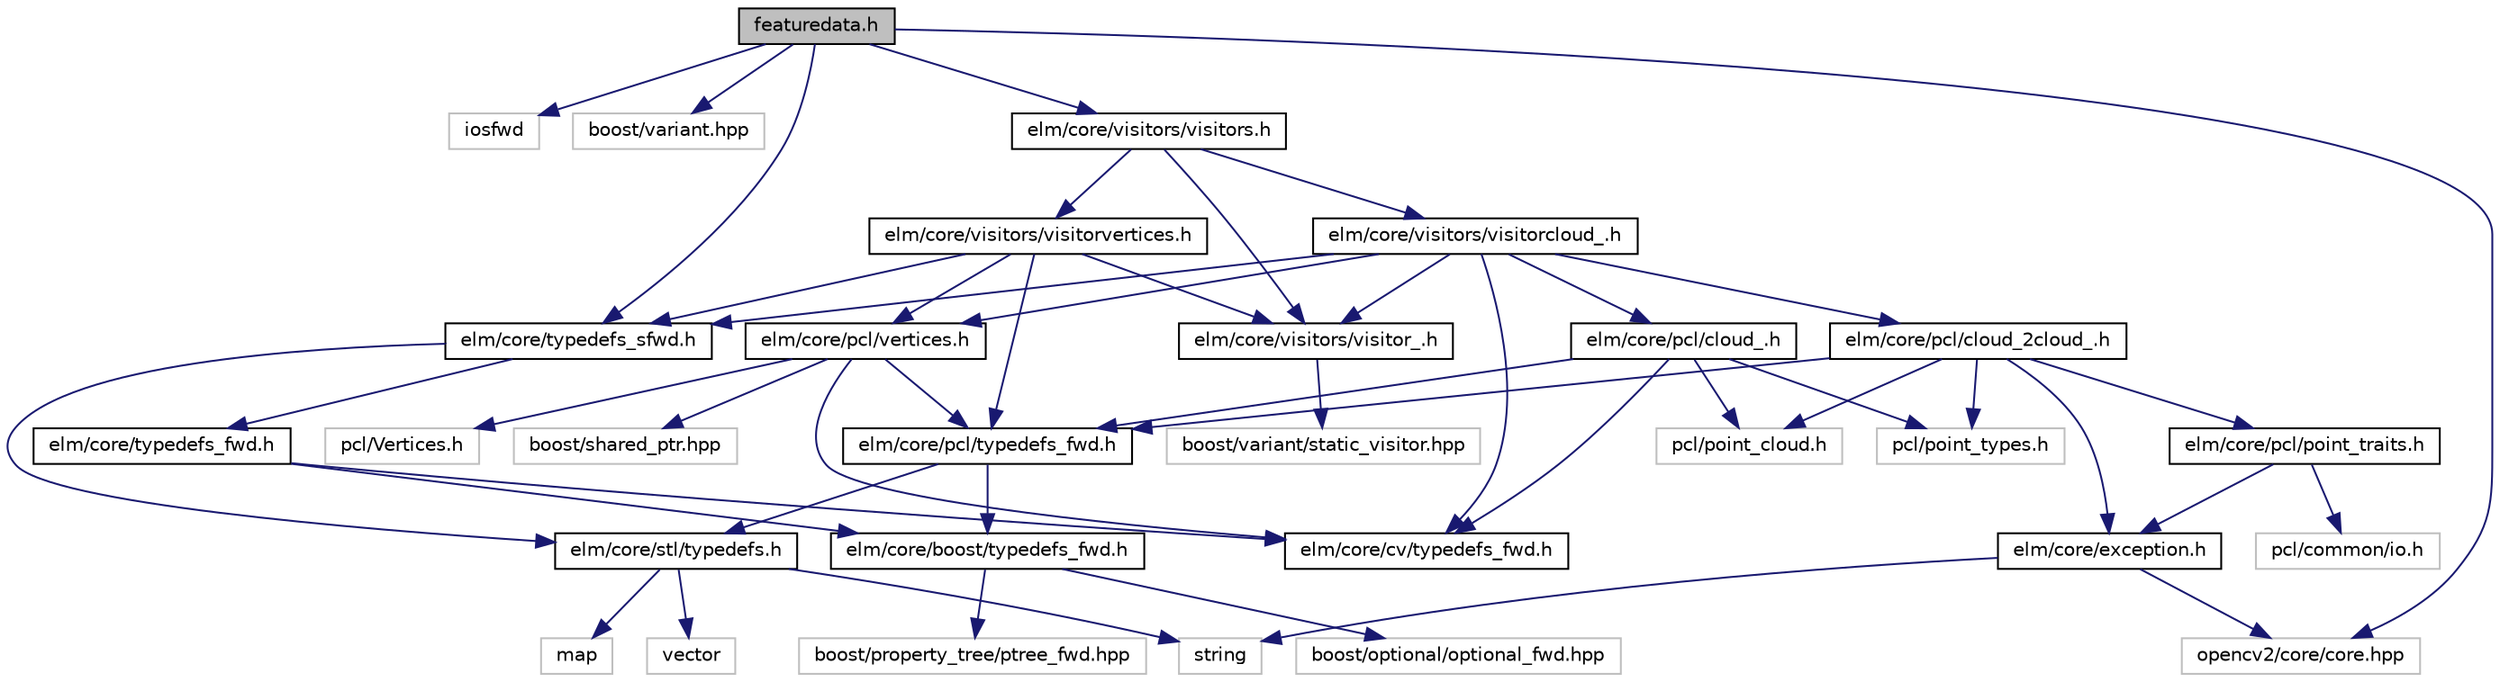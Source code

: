digraph G
{
  edge [fontname="Helvetica",fontsize="10",labelfontname="Helvetica",labelfontsize="10"];
  node [fontname="Helvetica",fontsize="10",shape=record];
  Node1 [label="featuredata.h",height=0.2,width=0.4,color="black", fillcolor="grey75", style="filled" fontcolor="black"];
  Node1 -> Node2 [color="midnightblue",fontsize="10",style="solid",fontname="Helvetica"];
  Node2 [label="iosfwd",height=0.2,width=0.4,color="grey75", fillcolor="white", style="filled"];
  Node1 -> Node3 [color="midnightblue",fontsize="10",style="solid",fontname="Helvetica"];
  Node3 [label="boost/variant.hpp",height=0.2,width=0.4,color="grey75", fillcolor="white", style="filled"];
  Node1 -> Node4 [color="midnightblue",fontsize="10",style="solid",fontname="Helvetica"];
  Node4 [label="opencv2/core/core.hpp",height=0.2,width=0.4,color="grey75", fillcolor="white", style="filled"];
  Node1 -> Node5 [color="midnightblue",fontsize="10",style="solid",fontname="Helvetica"];
  Node5 [label="elm/core/typedefs_sfwd.h",height=0.2,width=0.4,color="black", fillcolor="white", style="filled",URL="$typedefs__sfwd_8h.html"];
  Node5 -> Node6 [color="midnightblue",fontsize="10",style="solid",fontname="Helvetica"];
  Node6 [label="elm/core/typedefs_fwd.h",height=0.2,width=0.4,color="black", fillcolor="white", style="filled",URL="$typedefs__fwd_8h.html"];
  Node6 -> Node7 [color="midnightblue",fontsize="10",style="solid",fontname="Helvetica"];
  Node7 [label="elm/core/boost/typedefs_fwd.h",height=0.2,width=0.4,color="black", fillcolor="white", style="filled",URL="$boost_2typedefs__fwd_8h.html"];
  Node7 -> Node8 [color="midnightblue",fontsize="10",style="solid",fontname="Helvetica"];
  Node8 [label="boost/optional/optional_fwd.hpp",height=0.2,width=0.4,color="grey75", fillcolor="white", style="filled"];
  Node7 -> Node9 [color="midnightblue",fontsize="10",style="solid",fontname="Helvetica"];
  Node9 [label="boost/property_tree/ptree_fwd.hpp",height=0.2,width=0.4,color="grey75", fillcolor="white", style="filled"];
  Node6 -> Node10 [color="midnightblue",fontsize="10",style="solid",fontname="Helvetica"];
  Node10 [label="elm/core/cv/typedefs_fwd.h",height=0.2,width=0.4,color="black", fillcolor="white", style="filled",URL="$cv_2typedefs__fwd_8h.html"];
  Node5 -> Node11 [color="midnightblue",fontsize="10",style="solid",fontname="Helvetica"];
  Node11 [label="elm/core/stl/typedefs.h",height=0.2,width=0.4,color="black", fillcolor="white", style="filled",URL="$stl_2typedefs_8h.html"];
  Node11 -> Node12 [color="midnightblue",fontsize="10",style="solid",fontname="Helvetica"];
  Node12 [label="map",height=0.2,width=0.4,color="grey75", fillcolor="white", style="filled"];
  Node11 -> Node13 [color="midnightblue",fontsize="10",style="solid",fontname="Helvetica"];
  Node13 [label="string",height=0.2,width=0.4,color="grey75", fillcolor="white", style="filled"];
  Node11 -> Node14 [color="midnightblue",fontsize="10",style="solid",fontname="Helvetica"];
  Node14 [label="vector",height=0.2,width=0.4,color="grey75", fillcolor="white", style="filled"];
  Node1 -> Node15 [color="midnightblue",fontsize="10",style="solid",fontname="Helvetica"];
  Node15 [label="elm/core/visitors/visitors.h",height=0.2,width=0.4,color="black", fillcolor="white", style="filled",URL="$visitors_8h.html"];
  Node15 -> Node16 [color="midnightblue",fontsize="10",style="solid",fontname="Helvetica"];
  Node16 [label="elm/core/visitors/visitor_.h",height=0.2,width=0.4,color="black", fillcolor="white", style="filled",URL="$visitor___8h.html"];
  Node16 -> Node17 [color="midnightblue",fontsize="10",style="solid",fontname="Helvetica"];
  Node17 [label="boost/variant/static_visitor.hpp",height=0.2,width=0.4,color="grey75", fillcolor="white", style="filled"];
  Node15 -> Node18 [color="midnightblue",fontsize="10",style="solid",fontname="Helvetica"];
  Node18 [label="elm/core/visitors/visitorcloud_.h",height=0.2,width=0.4,color="black", fillcolor="white", style="filled",URL="$visitorcloud___8h.html"];
  Node18 -> Node19 [color="midnightblue",fontsize="10",style="solid",fontname="Helvetica"];
  Node19 [label="elm/core/pcl/cloud_.h",height=0.2,width=0.4,color="black", fillcolor="white", style="filled",URL="$cloud___8h.html"];
  Node19 -> Node20 [color="midnightblue",fontsize="10",style="solid",fontname="Helvetica"];
  Node20 [label="pcl/point_types.h",height=0.2,width=0.4,color="grey75", fillcolor="white", style="filled"];
  Node19 -> Node21 [color="midnightblue",fontsize="10",style="solid",fontname="Helvetica"];
  Node21 [label="pcl/point_cloud.h",height=0.2,width=0.4,color="grey75", fillcolor="white", style="filled"];
  Node19 -> Node10 [color="midnightblue",fontsize="10",style="solid",fontname="Helvetica"];
  Node19 -> Node22 [color="midnightblue",fontsize="10",style="solid",fontname="Helvetica"];
  Node22 [label="elm/core/pcl/typedefs_fwd.h",height=0.2,width=0.4,color="black", fillcolor="white", style="filled",URL="$pcl_2typedefs__fwd_8h.html"];
  Node22 -> Node7 [color="midnightblue",fontsize="10",style="solid",fontname="Helvetica"];
  Node22 -> Node11 [color="midnightblue",fontsize="10",style="solid",fontname="Helvetica"];
  Node18 -> Node23 [color="midnightblue",fontsize="10",style="solid",fontname="Helvetica"];
  Node23 [label="elm/core/pcl/cloud_2cloud_.h",height=0.2,width=0.4,color="black", fillcolor="white", style="filled",URL="$cloud__2cloud___8h.html"];
  Node23 -> Node20 [color="midnightblue",fontsize="10",style="solid",fontname="Helvetica"];
  Node23 -> Node21 [color="midnightblue",fontsize="10",style="solid",fontname="Helvetica"];
  Node23 -> Node24 [color="midnightblue",fontsize="10",style="solid",fontname="Helvetica"];
  Node24 [label="elm/core/exception.h",height=0.2,width=0.4,color="black", fillcolor="white", style="filled",URL="$exception_8h.html"];
  Node24 -> Node13 [color="midnightblue",fontsize="10",style="solid",fontname="Helvetica"];
  Node24 -> Node4 [color="midnightblue",fontsize="10",style="solid",fontname="Helvetica"];
  Node23 -> Node25 [color="midnightblue",fontsize="10",style="solid",fontname="Helvetica"];
  Node25 [label="elm/core/pcl/point_traits.h",height=0.2,width=0.4,color="black", fillcolor="white", style="filled",URL="$point__traits_8h.html"];
  Node25 -> Node26 [color="midnightblue",fontsize="10",style="solid",fontname="Helvetica"];
  Node26 [label="pcl/common/io.h",height=0.2,width=0.4,color="grey75", fillcolor="white", style="filled"];
  Node25 -> Node24 [color="midnightblue",fontsize="10",style="solid",fontname="Helvetica"];
  Node23 -> Node22 [color="midnightblue",fontsize="10",style="solid",fontname="Helvetica"];
  Node18 -> Node27 [color="midnightblue",fontsize="10",style="solid",fontname="Helvetica"];
  Node27 [label="elm/core/pcl/vertices.h",height=0.2,width=0.4,color="black", fillcolor="white", style="filled",URL="$vertices_8h.html"];
  Node27 -> Node28 [color="midnightblue",fontsize="10",style="solid",fontname="Helvetica"];
  Node28 [label="boost/shared_ptr.hpp",height=0.2,width=0.4,color="grey75", fillcolor="white", style="filled"];
  Node27 -> Node29 [color="midnightblue",fontsize="10",style="solid",fontname="Helvetica"];
  Node29 [label="pcl/Vertices.h",height=0.2,width=0.4,color="grey75", fillcolor="white", style="filled"];
  Node27 -> Node10 [color="midnightblue",fontsize="10",style="solid",fontname="Helvetica"];
  Node27 -> Node22 [color="midnightblue",fontsize="10",style="solid",fontname="Helvetica"];
  Node18 -> Node10 [color="midnightblue",fontsize="10",style="solid",fontname="Helvetica"];
  Node18 -> Node5 [color="midnightblue",fontsize="10",style="solid",fontname="Helvetica"];
  Node18 -> Node16 [color="midnightblue",fontsize="10",style="solid",fontname="Helvetica"];
  Node15 -> Node30 [color="midnightblue",fontsize="10",style="solid",fontname="Helvetica"];
  Node30 [label="elm/core/visitors/visitorvertices.h",height=0.2,width=0.4,color="black", fillcolor="white", style="filled",URL="$visitorvertices_8h.html"];
  Node30 -> Node22 [color="midnightblue",fontsize="10",style="solid",fontname="Helvetica"];
  Node30 -> Node27 [color="midnightblue",fontsize="10",style="solid",fontname="Helvetica"];
  Node30 -> Node5 [color="midnightblue",fontsize="10",style="solid",fontname="Helvetica"];
  Node30 -> Node16 [color="midnightblue",fontsize="10",style="solid",fontname="Helvetica"];
}
